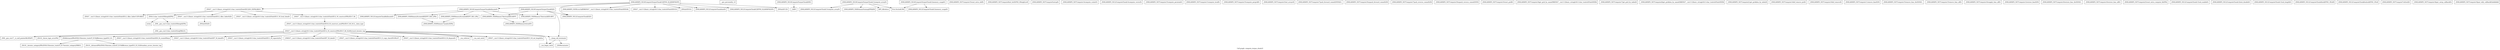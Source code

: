 digraph "Call graph: compute_torque_chunk.ll" {
	label="Call graph: compute_torque_chunk.ll";

	Node0x55f45e27bb00 [shape=record,label="{_ZN9LAMMPS_NS18ComputeTorqueChunkC2EPNS_6LAMMPSEiPPc}"];
	Node0x55f45e27bb00 -> Node0x55f45e27a750;
	Node0x55f45e27bb00 -> Node0x55f45e27a6d0;
	Node0x55f45e27bb00 -> Node0x55f45e2c93c0;
	Node0x55f45e27bb00 -> Node0x55f45e2a3ed0;
	Node0x55f45e27bb00 -> Node0x55f45e2a3fe0;
	Node0x55f45e27bb00 -> Node0x55f45e2a3f50;
	Node0x55f45e27bb00 -> Node0x55f45e2dd300;
	Node0x55f45e27bb00 -> Node0x55f45e2dce30;
	Node0x55f45e27bb00 -> Node0x55f45e2dcb90;
	Node0x55f45e28af70 [shape=record,label="{__gxx_personality_v0}"];
	Node0x55f45e2dd300 [shape=record,label="{_ZNSt7__cxx1112basic_stringIcSt11char_traitsIcESaIcEED1Ev}"];
	Node0x55f45e2dce30 [shape=record,label="{_ZNSaIcED1Ev}"];
	Node0x55f45e2dcb90 [shape=record,label="{_ZN9LAMMPS_NS12ComputeChunk4initEv}"];
	Node0x55f45e27a750 [shape=record,label="{_ZN9LAMMPS_NS12ComputeChunkC2EPNS_6LAMMPSEiPPc}"];
	Node0x55f45e2a3f50 [shape=record,label="{_ZN9LAMMPS_NS5Error3allERKNSt7__cxx1112basic_stringIcSt11char_traitsIcESaIcEEEiS8_}"];
	Node0x55f45e27a6d0 [shape=record,label="{_ZNSaIcEC1Ev}"];
	Node0x55f45e2c93c0 [shape=record,label="{_ZNSt7__cxx1112basic_stringIcSt11char_traitsIcESaIcEEC2IS3_EEPKcRKS3_}"];
	Node0x55f45e2c93c0 -> Node0x55f45e27f7b0;
	Node0x55f45e2c93c0 -> Node0x55f45e2b9220;
	Node0x55f45e2c93c0 -> Node0x55f45e2b8850;
	Node0x55f45e2c93c0 -> Node0x55f45e2b5530;
	Node0x55f45e2c93c0 -> Node0x55f45e2aed00;
	Node0x55f45e294a90 [shape=record,label="{_ZN9LAMMPS_NS18ComputeTorqueChunkD0Ev}"];
	Node0x55f45e294a90 -> Node0x55f45e2a8890;
	Node0x55f45e2964e0 [shape=record,label="{_ZN9LAMMPS_NS18ComputeTorqueChunk13compute_arrayEv}"];
	Node0x55f45e2964e0 -> Node0x55f45e296fa0;
	Node0x55f45e2964e0 -> Node0x55f45e2979d0;
	Node0x55f45e2964e0 -> Node0x55f45e2985a0;
	Node0x55f45e2964e0 -> Node0x55f45e298d80;
	Node0x55f45e2a3fe0 [shape=record,label="{_ZN9LAMMPS_NS18ComputeTorqueChunk8allocateEv}"];
	Node0x55f45e2a3fe0 -> Node0x55f45e288d90;
	Node0x55f45e2a3fe0 -> Node0x55f45e289d50;
	Node0x55f45e2a3fe0 -> Node0x55f45e28ec90;
	Node0x55f45e2a3fe0 -> Node0x55f45e28bb80;
	Node0x55f45e2a3fe0 -> Node0x55f45e28e4a0;
	Node0x55f45e2a3ed0 [shape=record,label="{_ZN9LAMMPS_NS12ComputeChunkD2Ev}"];
	Node0x55f45e28fbb0 [shape=record,label="{_ZN9LAMMPS_NS18ComputeTorqueChunkD2Ev}"];
	Node0x55f45e28fbb0 -> Node0x55f45e289d50;
	Node0x55f45e28fbb0 -> Node0x55f45e290df0;
	Node0x55f45e28fbb0 -> Node0x55f45e28bb80;
	Node0x55f45e28fbb0 -> Node0x55f45e2a3ed0;
	Node0x55f45e289d50 [shape=record,label="{_ZN9LAMMPS_NS6Memory7destroyIdEEvRPT_}"];
	Node0x55f45e289d50 -> Node0x55f45e2915b0;
	Node0x55f45e290df0 [shape=record,label="{__clang_call_terminate}"];
	Node0x55f45e290df0 -> Node0x55f45e291e00;
	Node0x55f45e290df0 -> Node0x55f45e293020;
	Node0x55f45e291e00 [shape=record,label="{__cxa_begin_catch}"];
	Node0x55f45e293020 [shape=record,label="{_ZSt9terminatev}"];
	Node0x55f45e28bb80 [shape=record,label="{_ZN9LAMMPS_NS6Memory7destroyIdEEvRPPT_}"];
	Node0x55f45e28bb80 -> Node0x55f45e2915b0;
	Node0x55f45e2a8890 [shape=record,label="{_ZdlPv}"];
	Node0x55f45e2aed00 [shape=record,label="{_ZNSt7__cxx1112basic_stringIcSt11char_traitsIcESaIcEE12_Alloc_hiderD2Ev}"];
	Node0x55f45e2aed00 -> Node0x55f45e2cca60;
	Node0x55f45e2c9010 [shape=record,label="{_ZNSt7__cxx1112basic_stringIcSt11char_traitsIcESaIcEE16_M_construct_auxIPKcEEvT_S8_St12__false_type}"];
	Node0x55f45e2c9010 -> Node0x55f45e2d76d0;
	Node0x55f45e2d76d0 [shape=record,label="{_ZNSt7__cxx1112basic_stringIcSt11char_traitsIcESaIcEE12_M_constructIPKcEEvT_S8_St20forward_iterator_tag}"];
	Node0x55f45e2d76d0 -> Node0x55f45e2beef0;
	Node0x55f45e2d76d0 -> Node0x55f45e2da360;
	Node0x55f45e2d76d0 -> Node0x55f45e2900c0;
	Node0x55f45e2d76d0 -> Node0x55f45e295600;
	Node0x55f45e2d76d0 -> Node0x55f45e2342f0;
	Node0x55f45e2d76d0 -> Node0x55f45e27b470;
	Node0x55f45e2d76d0 -> Node0x55f45e28b050;
	Node0x55f45e2d76d0 -> Node0x55f45e2dc880;
	Node0x55f45e2d76d0 -> Node0x55f45e291e00;
	Node0x55f45e2d76d0 -> Node0x55f45e2e9d90;
	Node0x55f45e2d76d0 -> Node0x55f45e2e9e10;
	Node0x55f45e2d76d0 -> Node0x55f45e2e9e90;
	Node0x55f45e2d76d0 -> Node0x55f45e2e9f10;
	Node0x55f45e2d76d0 -> Node0x55f45e290df0;
	Node0x55f45e296fa0 [shape=record,label="{_ZN9LAMMPS_NS12ComputeChunk13compute_arrayEv}"];
	Node0x55f45e2979d0 [shape=record,label="{_ZN9LAMMPS_NS6Domain5unmapEPKdiPd}"];
	Node0x55f45e2985a0 [shape=record,label="{llvm.fmuladd.f64}"];
	Node0x55f45e298d80 [shape=record,label="{MPI_Allreduce}"];
	Node0x55f45e288d90 [shape=record,label="{_ZN9LAMMPS_NS12ComputeChunk8allocateEv}"];
	Node0x55f45e28e4a0 [shape=record,label="{_ZN9LAMMPS_NS6Memory6createIdEEPT_RS3_iPKc}"];
	Node0x55f45e28e4a0 -> Node0x55f45e29b5f0;
	Node0x55f45e28ec90 [shape=record,label="{_ZN9LAMMPS_NS6Memory6createIdEEPPT_RS4_iiPKc}"];
	Node0x55f45e28ec90 -> Node0x55f45e29b5f0;
	Node0x55f45e2ab130 [shape=record,label="{_ZN9LAMMPS_NS18ComputeTorqueChunk12memory_usageEv}"];
	Node0x55f45e2ab130 -> Node0x55f45e2af3b0;
	Node0x55f45e2ab130 -> Node0x55f45e2985a0;
	Node0x55f45e2af3b0 [shape=record,label="{_ZN9LAMMPS_NS12ComputeChunk12memory_usageEv}"];
	Node0x55f45e2aff20 [shape=record,label="{_ZN9LAMMPS_NS7Compute15reset_extra_dofEv}"];
	Node0x55f45e2b1590 [shape=record,label="{_ZN9LAMMPS_NS7Compute9init_listEiPNS_9NeighListE}"];
	Node0x55f45e28b050 [shape=record,label="{_ZNKSt7__cxx1112basic_stringIcSt11char_traitsIcESaIcEE7_M_dataEv}"];
	Node0x55f45e2e9d90 [shape=record,label="{_ZNSt7__cxx1112basic_stringIcSt11char_traitsIcESaIcEE10_M_disposeEv}"];
	Node0x55f45e2e9e10 [shape=record,label="{__cxa_rethrow}"];
	Node0x55f45e2e9e90 [shape=record,label="{__cxa_end_catch}"];
	Node0x55f45e2e9f10 [shape=record,label="{_ZNSt7__cxx1112basic_stringIcSt11char_traitsIcESaIcEE13_M_set_lengthEm}"];
	Node0x55f45e2b6200 [shape=record,label="{_ZN9LAMMPS_NS7Compute5setupEv}"];
	Node0x55f45e2b6280 [shape=record,label="{_ZN9LAMMPS_NS7Compute14compute_scalarEv}"];
	Node0x55f45e2b7810 [shape=record,label="{_ZN9LAMMPS_NS12ComputeChunk14compute_vectorEv}"];
	Node0x55f45e2bb2b0 [shape=record,label="{_ZN9LAMMPS_NS7Compute15compute_peratomEv}"];
	Node0x55f45e2bd5d0 [shape=record,label="{_ZN9LAMMPS_NS7Compute13compute_localEv}"];
	Node0x55f45e2be400 [shape=record,label="{_ZN9LAMMPS_NS7Compute15compute_pergridEv}"];
	Node0x55f45e2bebb0 [shape=record,label="{_ZN9LAMMPS_NS7Compute10set_arraysEi}"];
	Node0x55f45e2c0d80 [shape=record,label="{_ZN9LAMMPS_NS7Compute17pack_forward_commEiPiPdiS1_}"];
	Node0x55f45e2c1f50 [shape=record,label="{_ZN9LAMMPS_NS7Compute19unpack_forward_commEiiPd}"];
	Node0x55f45e2c31b0 [shape=record,label="{_ZN9LAMMPS_NS7Compute17pack_reverse_commEiiPd}"];
	Node0x55f45e2c47a0 [shape=record,label="{_ZN9LAMMPS_NS7Compute19unpack_reverse_commEiPiPd}"];
	Node0x55f45e2c56b0 [shape=record,label="{_ZN9LAMMPS_NS7Compute10reset_gridEv}"];
	Node0x55f45e2c65b0 [shape=record,label="{_ZN9LAMMPS_NS7Compute16get_grid_by_nameERKNSt7__cxx1112basic_stringIcSt11char_traitsIcESaIcEEERi}"];
	Node0x55f45e2c7fc0 [shape=record,label="{_ZN9LAMMPS_NS7Compute17get_grid_by_indexEi}"];
	Node0x55f45e2c9510 [shape=record,label="{_ZN9LAMMPS_NS7Compute20get_griddata_by_nameEiRKNSt7__cxx1112basic_stringIcSt11char_traitsIcESaIcEEERi}"];
	Node0x55f45e2c9dd0 [shape=record,label="{_ZN9LAMMPS_NS7Compute21get_griddata_by_indexEi}"];
	Node0x55f45e28c940 [shape=record,label="{_ZN9LAMMPS_NS7Compute14dof_remove_preEv}"];
	Node0x55f45e2caa00 [shape=record,label="{_ZN9LAMMPS_NS7Compute10dof_removeEi}"];
	Node0x55f45e2cd290 [shape=record,label="{_ZN9LAMMPS_NS7Compute11remove_biasEiPd}"];
	Node0x55f45e2d6060 [shape=record,label="{_ZN9LAMMPS_NS7Compute15remove_bias_thrEiPdS1_}"];
	Node0x55f45e2d6bd0 [shape=record,label="{_ZN9LAMMPS_NS7Compute15remove_bias_allEv}"];
	Node0x55f45e2d74e0 [shape=record,label="{_ZN9LAMMPS_NS7Compute16reapply_bias_allEv}"];
	Node0x55f45e2d7d00 [shape=record,label="{_ZN9LAMMPS_NS7Compute12restore_biasEiPd}"];
	Node0x55f45e2802d0 [shape=record,label="{_ZN9LAMMPS_NS7Compute16restore_bias_thrEiPdS1_}"];
	Node0x55f45e287da0 [shape=record,label="{_ZN9LAMMPS_NS7Compute16restore_bias_allEv}"];
	Node0x55f45e278830 [shape=record,label="{_ZN9LAMMPS_NS7Compute23reset_extra_compute_fixEPKc}"];
	Node0x55f45e29b760 [shape=record,label="{_ZN9LAMMPS_NS12ComputeChunk11lock_enableEv}"];
	Node0x55f45e2bcdc0 [shape=record,label="{_ZN9LAMMPS_NS12ComputeChunk12lock_disableEv}"];
	Node0x55f45e2be880 [shape=record,label="{_ZN9LAMMPS_NS12ComputeChunk11lock_lengthEv}"];
	Node0x55f45e2bf540 [shape=record,label="{_ZN9LAMMPS_NS12ComputeChunk4lockEPNS_3FixEll}"];
	Node0x55f45e2bfe30 [shape=record,label="{_ZN9LAMMPS_NS12ComputeChunk6unlockEPNS_3FixE}"];
	Node0x55f45e2c0420 [shape=record,label="{_ZN9LAMMPS_NS7Compute7refreshEv}"];
	Node0x55f45e2c3a60 [shape=record,label="{_ZN9LAMMPS_NS7Compute19pair_setup_callbackEii}"];
	Node0x55f45e27f7b0 [shape=record,label="{_ZNSt7__cxx1112basic_stringIcSt11char_traitsIcESaIcEE13_M_local_dataEv}"];
	Node0x55f45e2b9220 [shape=record,label="{_ZNSt7__cxx1112basic_stringIcSt11char_traitsIcESaIcEE12_Alloc_hiderC1EPcRKS3_}"];
	Node0x55f45e2c7600 [shape=record,label="{_ZN9LAMMPS_NS7Compute19pair_tally_callbackEiiiidddddd}"];
	Node0x55f45e2b5530 [shape=record,label="{_ZNSt7__cxx1112basic_stringIcSt11char_traitsIcESaIcEE12_M_constructIPKcEEvT_S8_}"];
	Node0x55f45e2b5530 -> Node0x55f45e2c9010;
	Node0x55f45e2b8850 [shape=record,label="{_ZNSt11char_traitsIcE6lengthEPKc}"];
	Node0x55f45e2b8850 -> Node0x55f45e2c9820;
	Node0x55f45e2b8850 -> Node0x55f45e2c9f10;
	Node0x55f45e2beef0 [shape=record,label="{_ZN9__gnu_cxx17__is_null_pointerIKcEEbPT_}"];
	Node0x55f45e2da360 [shape=record,label="{_ZSt19__throw_logic_errorPKc}"];
	Node0x55f45e2900c0 [shape=record,label="{_ZSt8distanceIPKcENSt15iterator_traitsIT_E15difference_typeES3_S3_}"];
	Node0x55f45e2900c0 -> Node0x55f45e2e9f90;
	Node0x55f45e2900c0 -> Node0x55f45e2e5190;
	Node0x55f45e2342f0 [shape=record,label="{_ZNSt7__cxx1112basic_stringIcSt11char_traitsIcESaIcEE7_M_dataEPc}"];
	Node0x55f45e295600 [shape=record,label="{_ZNSt7__cxx1112basic_stringIcSt11char_traitsIcESaIcEE9_M_createERmm}"];
	Node0x55f45e27b470 [shape=record,label="{_ZNSt7__cxx1112basic_stringIcSt11char_traitsIcESaIcEE11_M_capacityEm}"];
	Node0x55f45e2dc880 [shape=record,label="{_ZNSt7__cxx1112basic_stringIcSt11char_traitsIcESaIcEE13_S_copy_charsEPcPKcS7_}"];
	Node0x55f45e2e5190 [shape=record,label="{_ZSt10__distanceIPKcENSt15iterator_traitsIT_E15difference_typeES3_S3_St26random_access_iterator_tag}"];
	Node0x55f45e2e9f90 [shape=record,label="{_ZSt19__iterator_categoryIPKcENSt15iterator_traitsIT_E17iterator_categoryERKS3_}"];
	Node0x55f45e2c9820 [shape=record,label="{_ZN9__gnu_cxx11char_traitsIcE6lengthEPKc}"];
	Node0x55f45e2c9820 -> Node0x55f45e28a1b0;
	Node0x55f45e2c9f10 [shape=record,label="{strlen}"];
	Node0x55f45e28a1b0 [shape=record,label="{_ZN9__gnu_cxx11char_traitsIcE2eqERKcS3_}"];
	Node0x55f45e2cca60 [shape=record,label="{_ZNSaIcED2Ev}"];
	Node0x55f45e2915b0 [shape=record,label="{_ZN9LAMMPS_NS6Memory5sfreeEPv}"];
	Node0x55f45e29b5f0 [shape=record,label="{_ZN9LAMMPS_NS6Memory7smallocElPKc}"];
}
